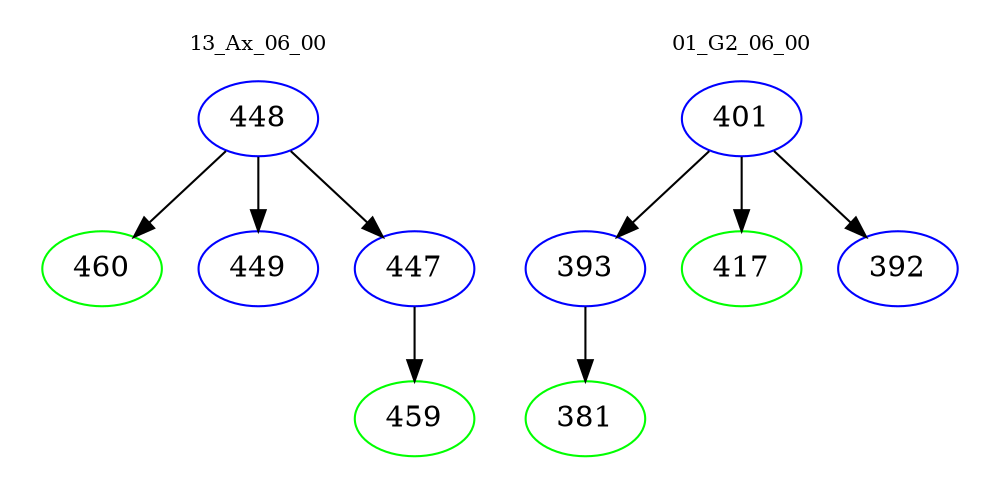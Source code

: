 digraph{
subgraph cluster_0 {
color = white
label = "13_Ax_06_00";
fontsize=10;
T0_448 [label="448", color="blue"]
T0_448 -> T0_460 [color="black"]
T0_460 [label="460", color="green"]
T0_448 -> T0_449 [color="black"]
T0_449 [label="449", color="blue"]
T0_448 -> T0_447 [color="black"]
T0_447 [label="447", color="blue"]
T0_447 -> T0_459 [color="black"]
T0_459 [label="459", color="green"]
}
subgraph cluster_1 {
color = white
label = "01_G2_06_00";
fontsize=10;
T1_401 [label="401", color="blue"]
T1_401 -> T1_393 [color="black"]
T1_393 [label="393", color="blue"]
T1_393 -> T1_381 [color="black"]
T1_381 [label="381", color="green"]
T1_401 -> T1_417 [color="black"]
T1_417 [label="417", color="green"]
T1_401 -> T1_392 [color="black"]
T1_392 [label="392", color="blue"]
}
}
